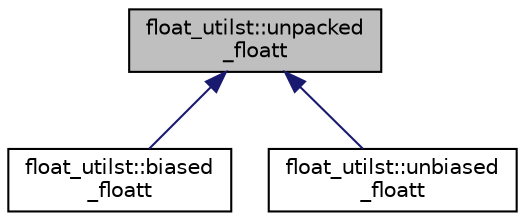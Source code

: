 digraph "float_utilst::unpacked_floatt"
{
 // LATEX_PDF_SIZE
  bgcolor="transparent";
  edge [fontname="Helvetica",fontsize="10",labelfontname="Helvetica",labelfontsize="10"];
  node [fontname="Helvetica",fontsize="10",shape=record];
  Node1 [label="float_utilst::unpacked\l_floatt",height=0.2,width=0.4,color="black", fillcolor="grey75", style="filled", fontcolor="black",tooltip=" "];
  Node1 -> Node2 [dir="back",color="midnightblue",fontsize="10",style="solid",fontname="Helvetica"];
  Node2 [label="float_utilst::biased\l_floatt",height=0.2,width=0.4,color="black",URL="$structfloat__utilst_1_1biased__floatt.html",tooltip=" "];
  Node1 -> Node3 [dir="back",color="midnightblue",fontsize="10",style="solid",fontname="Helvetica"];
  Node3 [label="float_utilst::unbiased\l_floatt",height=0.2,width=0.4,color="black",URL="$structfloat__utilst_1_1unbiased__floatt.html",tooltip=" "];
}
